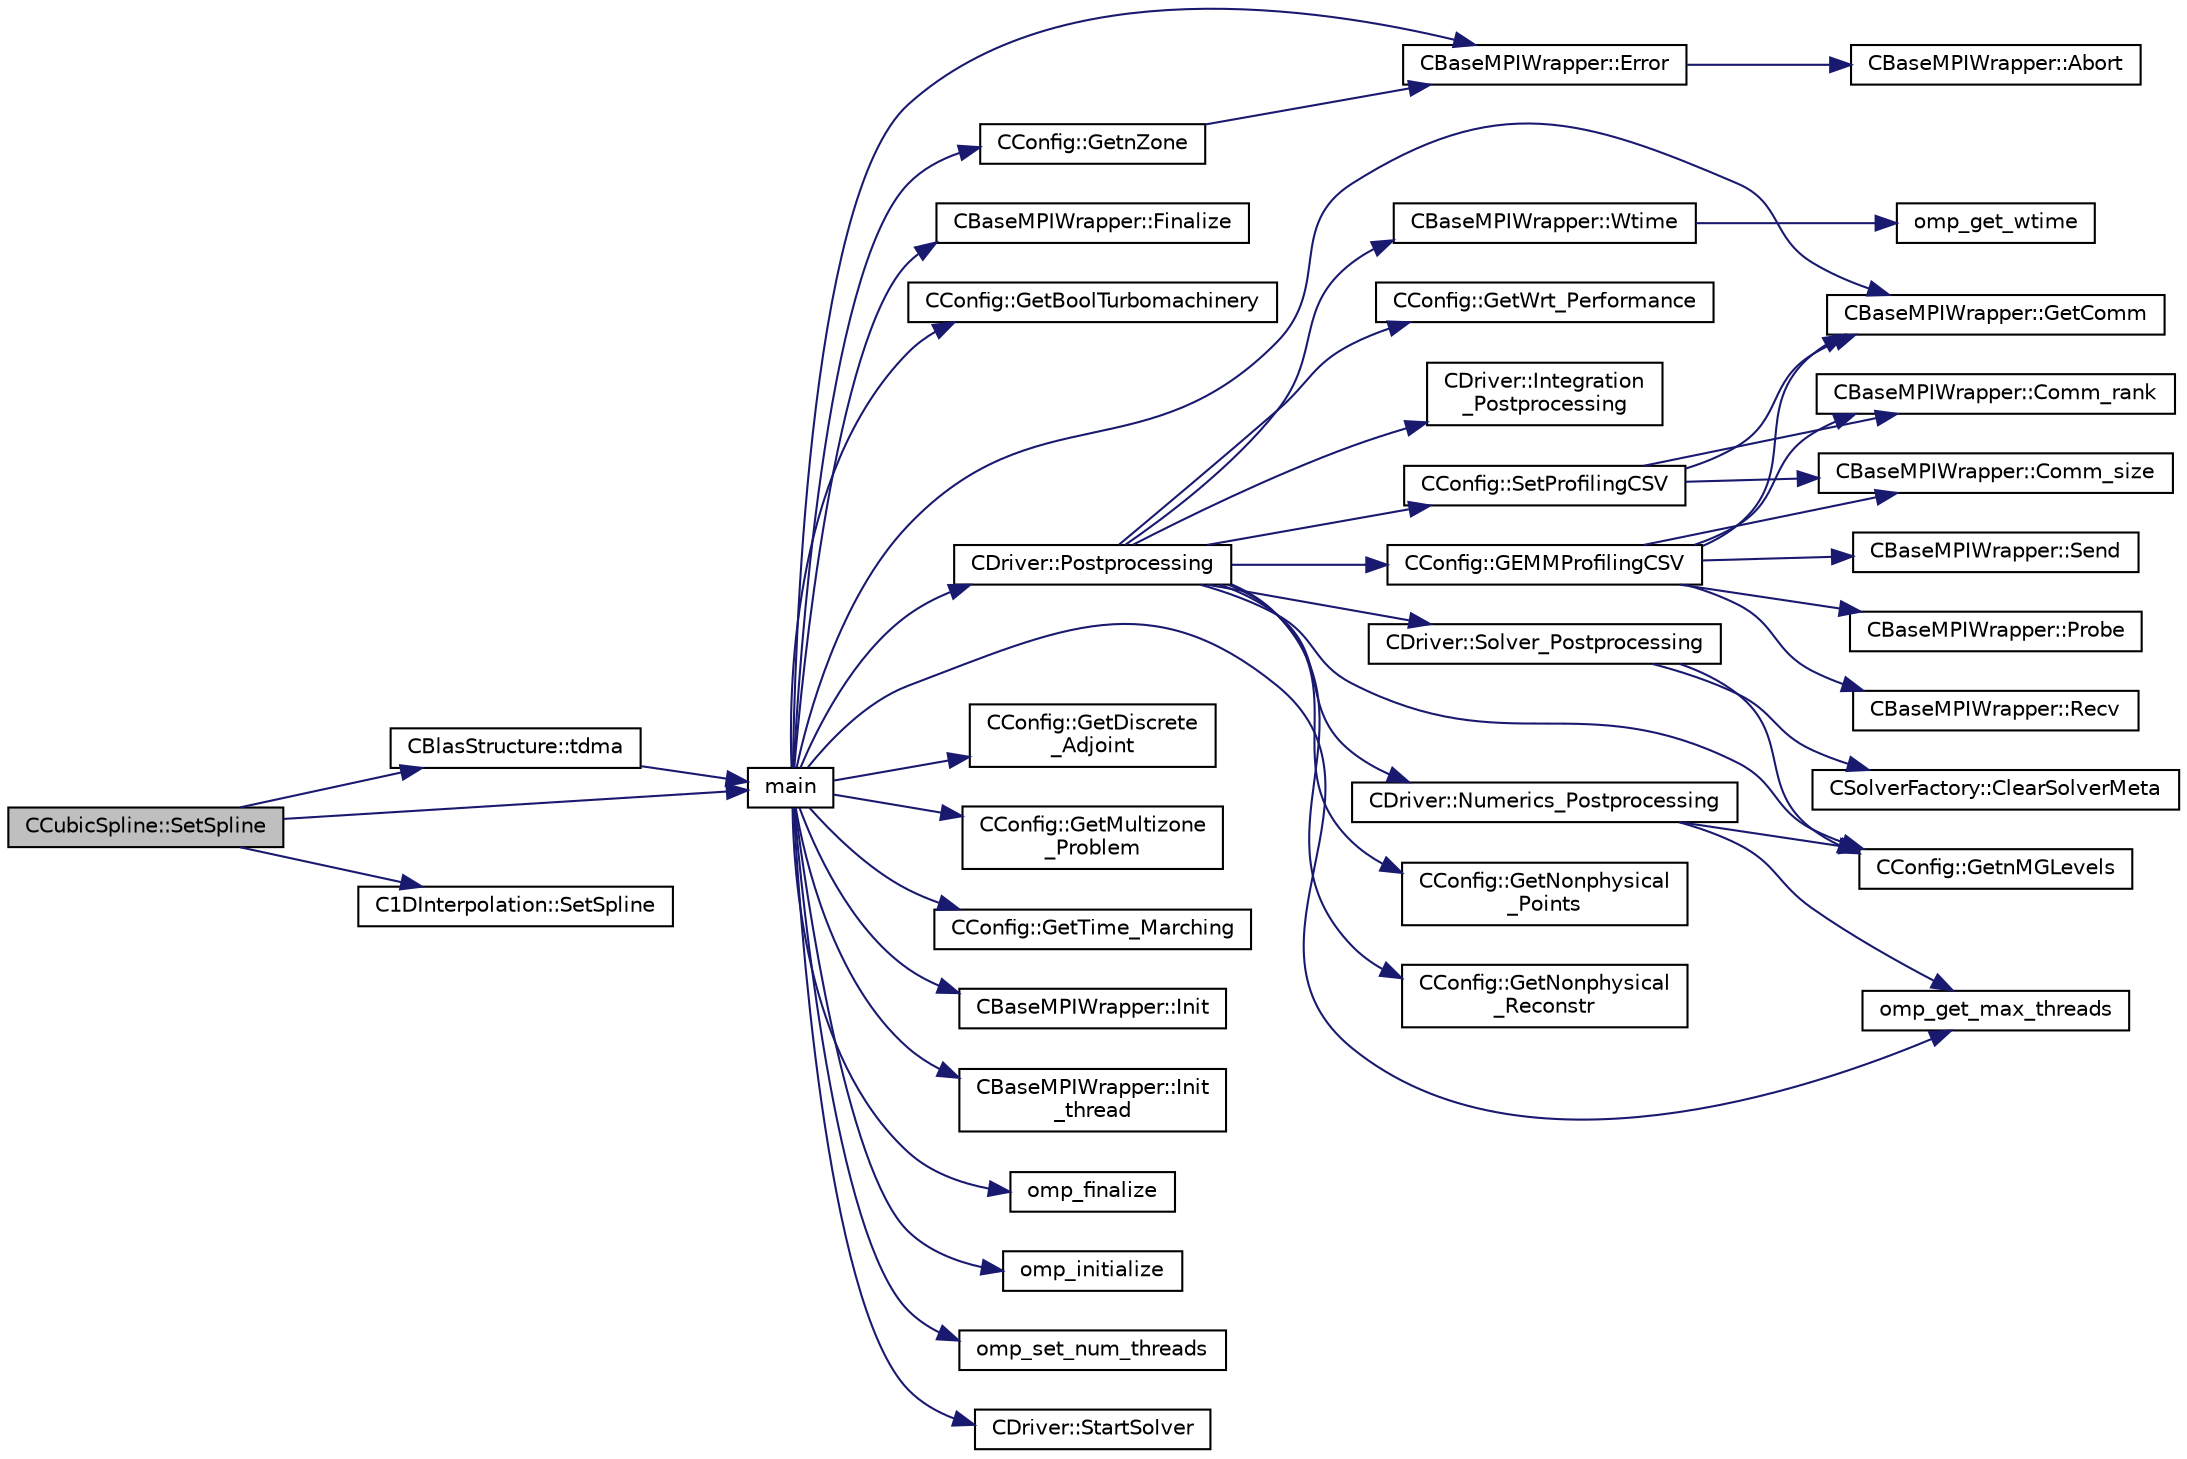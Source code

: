 digraph "CCubicSpline::SetSpline"
{
 // LATEX_PDF_SIZE
  edge [fontname="Helvetica",fontsize="10",labelfontname="Helvetica",labelfontsize="10"];
  node [fontname="Helvetica",fontsize="10",shape=record];
  rankdir="LR";
  Node1 [label="CCubicSpline::SetSpline",height=0.2,width=0.4,color="black", fillcolor="grey75", style="filled", fontcolor="black",tooltip="Build the spline."];
  Node1 -> Node2 [color="midnightblue",fontsize="10",style="solid",fontname="Helvetica"];
  Node2 [label="main",height=0.2,width=0.4,color="black", fillcolor="white", style="filled",URL="$SU2__CFD_8cpp.html#a0ddf1224851353fc92bfbff6f499fa97",tooltip=" "];
  Node2 -> Node3 [color="midnightblue",fontsize="10",style="solid",fontname="Helvetica"];
  Node3 [label="CBaseMPIWrapper::Error",height=0.2,width=0.4,color="black", fillcolor="white", style="filled",URL="$classCBaseMPIWrapper.html#a04457c47629bda56704e6a8804833eeb",tooltip=" "];
  Node3 -> Node4 [color="midnightblue",fontsize="10",style="solid",fontname="Helvetica"];
  Node4 [label="CBaseMPIWrapper::Abort",height=0.2,width=0.4,color="black", fillcolor="white", style="filled",URL="$classCBaseMPIWrapper.html#af7297d861dca86b45cf561b6ab642e8f",tooltip=" "];
  Node2 -> Node5 [color="midnightblue",fontsize="10",style="solid",fontname="Helvetica"];
  Node5 [label="CBaseMPIWrapper::Finalize",height=0.2,width=0.4,color="black", fillcolor="white", style="filled",URL="$classCBaseMPIWrapper.html#a5459d6cee8e839902766948777fb6116",tooltip=" "];
  Node2 -> Node6 [color="midnightblue",fontsize="10",style="solid",fontname="Helvetica"];
  Node6 [label="CConfig::GetBoolTurbomachinery",height=0.2,width=0.4,color="black", fillcolor="white", style="filled",URL="$classCConfig.html#a9e487db59e70e83ca75e919e084cb9b9",tooltip="Verify if there is Turbomachinery performance option specified from config file."];
  Node2 -> Node7 [color="midnightblue",fontsize="10",style="solid",fontname="Helvetica"];
  Node7 [label="CBaseMPIWrapper::GetComm",height=0.2,width=0.4,color="black", fillcolor="white", style="filled",URL="$classCBaseMPIWrapper.html#a8154391fc3522954802889d81d4ef5da",tooltip=" "];
  Node2 -> Node8 [color="midnightblue",fontsize="10",style="solid",fontname="Helvetica"];
  Node8 [label="CConfig::GetDiscrete\l_Adjoint",height=0.2,width=0.4,color="black", fillcolor="white", style="filled",URL="$classCConfig.html#ab3928c4e6debcf50dcd0d38985f6980c",tooltip="Get the indicator whether we are solving an discrete adjoint problem."];
  Node2 -> Node9 [color="midnightblue",fontsize="10",style="solid",fontname="Helvetica"];
  Node9 [label="CConfig::GetMultizone\l_Problem",height=0.2,width=0.4,color="black", fillcolor="white", style="filled",URL="$classCConfig.html#abafdda03255a7f71a9701ded02f6d231",tooltip="Get whether the simulation we are running is a multizone simulation."];
  Node2 -> Node10 [color="midnightblue",fontsize="10",style="solid",fontname="Helvetica"];
  Node10 [label="CConfig::GetnZone",height=0.2,width=0.4,color="black", fillcolor="white", style="filled",URL="$classCConfig.html#a33f1af516d14a4d3815b577c37398773",tooltip="Gets the number of zones in the mesh file."];
  Node10 -> Node3 [color="midnightblue",fontsize="10",style="solid",fontname="Helvetica"];
  Node2 -> Node11 [color="midnightblue",fontsize="10",style="solid",fontname="Helvetica"];
  Node11 [label="CConfig::GetTime_Marching",height=0.2,width=0.4,color="black", fillcolor="white", style="filled",URL="$classCConfig.html#ac47e04d76ce865893a94dcedd3c9b6a5",tooltip="Provides information about the time integration, and change the write in the output files information..."];
  Node2 -> Node12 [color="midnightblue",fontsize="10",style="solid",fontname="Helvetica"];
  Node12 [label="CBaseMPIWrapper::Init",height=0.2,width=0.4,color="black", fillcolor="white", style="filled",URL="$classCBaseMPIWrapper.html#a2b27c0e62f4e5480698eac8ce9accc34",tooltip=" "];
  Node2 -> Node13 [color="midnightblue",fontsize="10",style="solid",fontname="Helvetica"];
  Node13 [label="CBaseMPIWrapper::Init\l_thread",height=0.2,width=0.4,color="black", fillcolor="white", style="filled",URL="$classCBaseMPIWrapper.html#a8cc80a15a3f77d83aedb67ced9d8d2a4",tooltip=" "];
  Node2 -> Node14 [color="midnightblue",fontsize="10",style="solid",fontname="Helvetica"];
  Node14 [label="omp_finalize",height=0.2,width=0.4,color="black", fillcolor="white", style="filled",URL="$omp__structure_8cpp.html#a817c2fb3e323eef55eb47ff13fd7edae",tooltip=" "];
  Node2 -> Node15 [color="midnightblue",fontsize="10",style="solid",fontname="Helvetica"];
  Node15 [label="omp_get_max_threads",height=0.2,width=0.4,color="black", fillcolor="white", style="filled",URL="$omp__structure_8hpp.html#a2f7befecc7b1a4eaade8d81fa6524225",tooltip="Maximum number of threads available."];
  Node2 -> Node16 [color="midnightblue",fontsize="10",style="solid",fontname="Helvetica"];
  Node16 [label="omp_initialize",height=0.2,width=0.4,color="black", fillcolor="white", style="filled",URL="$omp__structure_8cpp.html#a97d8eb8a44f4bcca2ad07b6e3b9870ac",tooltip=" "];
  Node2 -> Node17 [color="midnightblue",fontsize="10",style="solid",fontname="Helvetica"];
  Node17 [label="omp_set_num_threads",height=0.2,width=0.4,color="black", fillcolor="white", style="filled",URL="$omp__structure_8hpp.html#a26c2db9c501cff462039397e97ee2c79",tooltip="Set the maximum number of threads."];
  Node2 -> Node18 [color="midnightblue",fontsize="10",style="solid",fontname="Helvetica"];
  Node18 [label="CDriver::Postprocessing",height=0.2,width=0.4,color="black", fillcolor="white", style="filled",URL="$classCDriver.html#a6ad9df8d8a8de75033ef296fed39c213",tooltip="Deallocation routine."];
  Node18 -> Node19 [color="midnightblue",fontsize="10",style="solid",fontname="Helvetica"];
  Node19 [label="CConfig::GEMMProfilingCSV",height=0.2,width=0.4,color="black", fillcolor="white", style="filled",URL="$classCConfig.html#a23daca0da392584c34dde6d85ea1f40f",tooltip="Write a CSV file containing the results of the profiling."];
  Node19 -> Node20 [color="midnightblue",fontsize="10",style="solid",fontname="Helvetica"];
  Node20 [label="CBaseMPIWrapper::Comm_rank",height=0.2,width=0.4,color="black", fillcolor="white", style="filled",URL="$classCBaseMPIWrapper.html#a174f279995b7c643bcc1b8eb34e96aa6",tooltip=" "];
  Node19 -> Node21 [color="midnightblue",fontsize="10",style="solid",fontname="Helvetica"];
  Node21 [label="CBaseMPIWrapper::Comm_size",height=0.2,width=0.4,color="black", fillcolor="white", style="filled",URL="$classCBaseMPIWrapper.html#aeed37cd923352ac7f070623bf051ead8",tooltip=" "];
  Node19 -> Node7 [color="midnightblue",fontsize="10",style="solid",fontname="Helvetica"];
  Node19 -> Node22 [color="midnightblue",fontsize="10",style="solid",fontname="Helvetica"];
  Node22 [label="CBaseMPIWrapper::Probe",height=0.2,width=0.4,color="black", fillcolor="white", style="filled",URL="$classCBaseMPIWrapper.html#abe6ea390a8bef50649e393e1dbe3b1ec",tooltip=" "];
  Node19 -> Node23 [color="midnightblue",fontsize="10",style="solid",fontname="Helvetica"];
  Node23 [label="CBaseMPIWrapper::Recv",height=0.2,width=0.4,color="black", fillcolor="white", style="filled",URL="$classCBaseMPIWrapper.html#a89e5c8b06b4c1c64ade3f78c6f0ed0e2",tooltip=" "];
  Node19 -> Node24 [color="midnightblue",fontsize="10",style="solid",fontname="Helvetica"];
  Node24 [label="CBaseMPIWrapper::Send",height=0.2,width=0.4,color="black", fillcolor="white", style="filled",URL="$classCBaseMPIWrapper.html#aa66e51cd0ec02d67dd3336e773023b44",tooltip=" "];
  Node18 -> Node25 [color="midnightblue",fontsize="10",style="solid",fontname="Helvetica"];
  Node25 [label="CConfig::GetnMGLevels",height=0.2,width=0.4,color="black", fillcolor="white", style="filled",URL="$classCConfig.html#a15a61a6f9a1d415c3509018f4916c5c1",tooltip="Get the number of multigrid levels."];
  Node18 -> Node26 [color="midnightblue",fontsize="10",style="solid",fontname="Helvetica"];
  Node26 [label="CConfig::GetNonphysical\l_Points",height=0.2,width=0.4,color="black", fillcolor="white", style="filled",URL="$classCConfig.html#a33c414309ccb1bd19db65361a7d23da2",tooltip="Get the current number of non-physical nodes in the solution."];
  Node18 -> Node27 [color="midnightblue",fontsize="10",style="solid",fontname="Helvetica"];
  Node27 [label="CConfig::GetNonphysical\l_Reconstr",height=0.2,width=0.4,color="black", fillcolor="white", style="filled",URL="$classCConfig.html#a7490891cf81ee522d8119f5d61d915af",tooltip="Get the current number of non-physical reconstructions for 2nd-order upwinding."];
  Node18 -> Node28 [color="midnightblue",fontsize="10",style="solid",fontname="Helvetica"];
  Node28 [label="CConfig::GetWrt_Performance",height=0.2,width=0.4,color="black", fillcolor="white", style="filled",URL="$classCConfig.html#a9667091b52bebfe6ffbe631ba1921bf2",tooltip="Get information about writing the performance summary at the end of a calculation."];
  Node18 -> Node29 [color="midnightblue",fontsize="10",style="solid",fontname="Helvetica"];
  Node29 [label="CDriver::Integration\l_Postprocessing",height=0.2,width=0.4,color="black", fillcolor="white", style="filled",URL="$classCDriver.html#ab8e2c8f2e1ae4f296863b5630eeac054",tooltip="Definition and allocation of all integration classes."];
  Node18 -> Node30 [color="midnightblue",fontsize="10",style="solid",fontname="Helvetica"];
  Node30 [label="CDriver::Numerics_Postprocessing",height=0.2,width=0.4,color="black", fillcolor="white", style="filled",URL="$classCDriver.html#ad38828d99fb5a34bded15212178fc7bd",tooltip="Definition and allocation of all solver classes."];
  Node30 -> Node25 [color="midnightblue",fontsize="10",style="solid",fontname="Helvetica"];
  Node30 -> Node15 [color="midnightblue",fontsize="10",style="solid",fontname="Helvetica"];
  Node18 -> Node31 [color="midnightblue",fontsize="10",style="solid",fontname="Helvetica"];
  Node31 [label="CConfig::SetProfilingCSV",height=0.2,width=0.4,color="black", fillcolor="white", style="filled",URL="$classCConfig.html#a1d42d2ff50b3faea9dfbf2d46233b0de",tooltip="Write a CSV file containing the results of the profiling."];
  Node31 -> Node20 [color="midnightblue",fontsize="10",style="solid",fontname="Helvetica"];
  Node31 -> Node21 [color="midnightblue",fontsize="10",style="solid",fontname="Helvetica"];
  Node31 -> Node7 [color="midnightblue",fontsize="10",style="solid",fontname="Helvetica"];
  Node18 -> Node32 [color="midnightblue",fontsize="10",style="solid",fontname="Helvetica"];
  Node32 [label="CDriver::Solver_Postprocessing",height=0.2,width=0.4,color="black", fillcolor="white", style="filled",URL="$classCDriver.html#a02bea0b418275a0b95e0a6257d245f67",tooltip="Definition and allocation of all solution classes."];
  Node32 -> Node33 [color="midnightblue",fontsize="10",style="solid",fontname="Helvetica"];
  Node33 [label="CSolverFactory::ClearSolverMeta",height=0.2,width=0.4,color="black", fillcolor="white", style="filled",URL="$classCSolverFactory.html#a51e48caa518afc4ca582dfdfdd55cf4b",tooltip="Clear the solver meta data."];
  Node32 -> Node25 [color="midnightblue",fontsize="10",style="solid",fontname="Helvetica"];
  Node18 -> Node34 [color="midnightblue",fontsize="10",style="solid",fontname="Helvetica"];
  Node34 [label="CBaseMPIWrapper::Wtime",height=0.2,width=0.4,color="black", fillcolor="white", style="filled",URL="$classCBaseMPIWrapper.html#adcf32aa628d4b515e8835bc5c56fbf08",tooltip=" "];
  Node34 -> Node35 [color="midnightblue",fontsize="10",style="solid",fontname="Helvetica"];
  Node35 [label="omp_get_wtime",height=0.2,width=0.4,color="black", fillcolor="white", style="filled",URL="$omp__structure_8hpp.html#a649bd48ab038a72108f11f5a85316266",tooltip="Return the wall time."];
  Node2 -> Node36 [color="midnightblue",fontsize="10",style="solid",fontname="Helvetica"];
  Node36 [label="CDriver::StartSolver",height=0.2,width=0.4,color="black", fillcolor="white", style="filled",URL="$classCDriver.html#a3cbffa1bd43d27f836b9ee34db2802b8",tooltip="Launch the computation for all zones and all physics."];
  Node1 -> Node37 [color="midnightblue",fontsize="10",style="solid",fontname="Helvetica"];
  Node37 [label="C1DInterpolation::SetSpline",height=0.2,width=0.4,color="black", fillcolor="white", style="filled",URL="$classC1DInterpolation.html#a268a74122ed720f6f23940d6f94b68ee",tooltip="Virtual method for setting the coefficients of the respective spline."];
  Node1 -> Node38 [color="midnightblue",fontsize="10",style="solid",fontname="Helvetica"];
  Node38 [label="CBlasStructure::tdma",height=0.2,width=0.4,color="black", fillcolor="white", style="filled",URL="$classCBlasStructure.html#aa0cc381060dee0e8c2d4d1e326e64feb",tooltip="Algorithm to solve a linear system with a tridiagonal matrix."];
  Node38 -> Node2 [color="midnightblue",fontsize="10",style="solid",fontname="Helvetica"];
}
